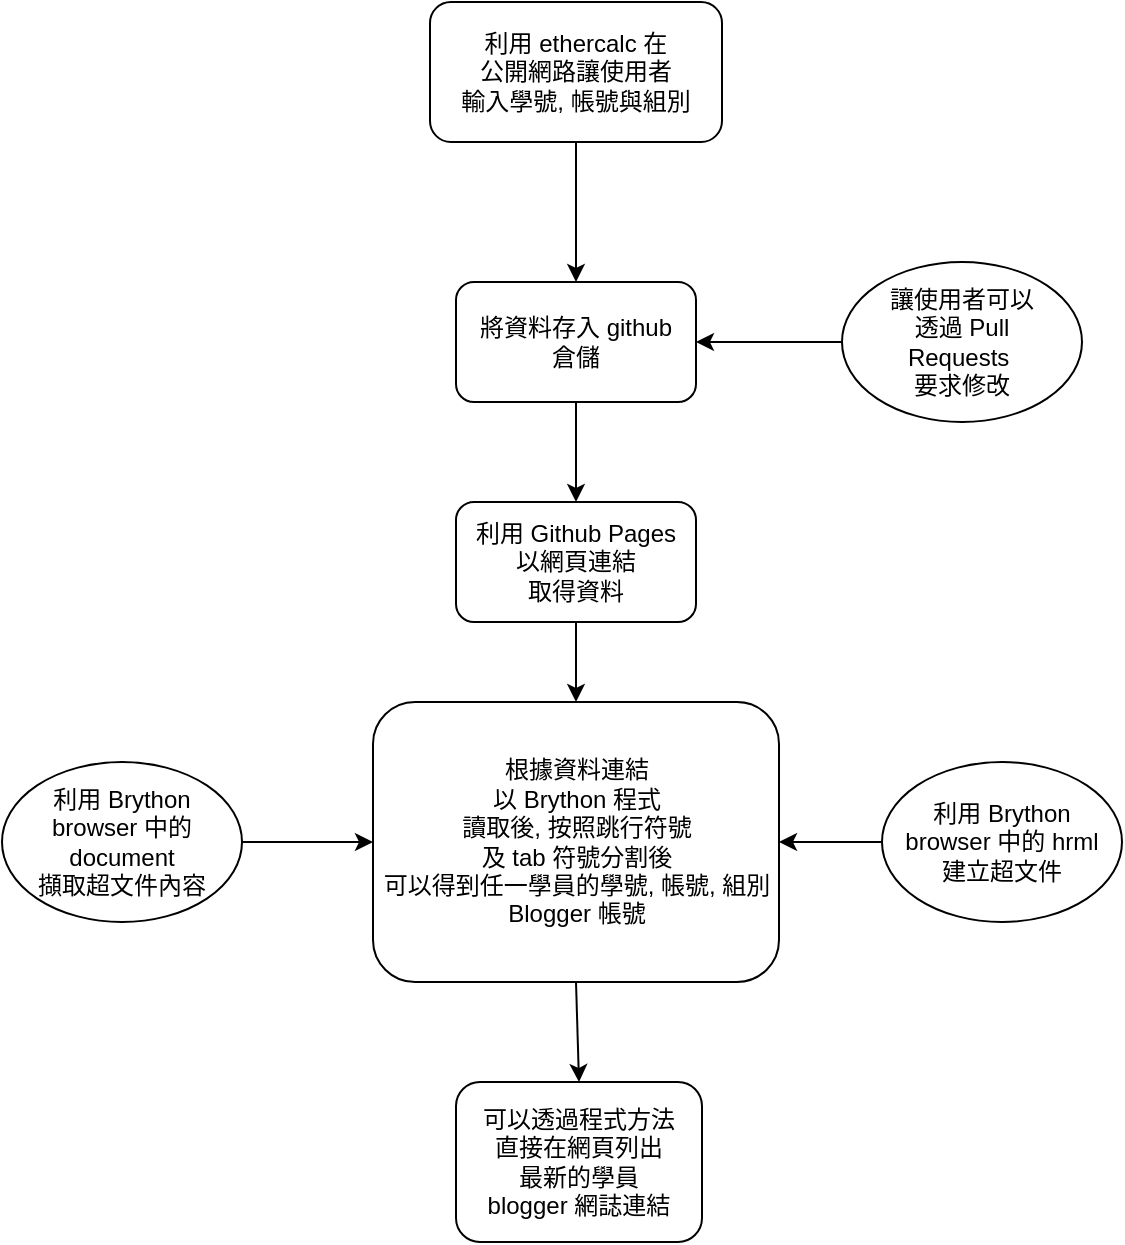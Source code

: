 <mxfile version="17.4.2" type="device"><diagram id="QuyCQxgeh-0nZj_nFCkP" name="Page-1"><mxGraphModel dx="918" dy="696" grid="1" gridSize="10" guides="1" tooltips="1" connect="1" arrows="1" fold="1" page="1" pageScale="1" pageWidth="827" pageHeight="1169" math="0" shadow="0"><root><mxCell id="0"/><mxCell id="1" parent="0"/><mxCell id="QOhs87DhDOsQbw8cX1rq-1" value="利用 ethercalc 在&lt;br&gt;公開網路讓使用者&lt;br&gt;輸入學號, 帳號與組別" style="rounded=1;whiteSpace=wrap;html=1;" vertex="1" parent="1"><mxGeometry x="354" y="70" width="146" height="70" as="geometry"/></mxCell><mxCell id="QOhs87DhDOsQbw8cX1rq-2" value="將資料存入 github&lt;br&gt;倉儲" style="rounded=1;whiteSpace=wrap;html=1;" vertex="1" parent="1"><mxGeometry x="367" y="210" width="120" height="60" as="geometry"/></mxCell><mxCell id="QOhs87DhDOsQbw8cX1rq-3" value="" style="endArrow=classic;html=1;rounded=0;exitX=0.5;exitY=1;exitDx=0;exitDy=0;entryX=0.5;entryY=0;entryDx=0;entryDy=0;" edge="1" parent="1" source="QOhs87DhDOsQbw8cX1rq-1" target="QOhs87DhDOsQbw8cX1rq-2"><mxGeometry width="50" height="50" relative="1" as="geometry"><mxPoint x="390" y="430" as="sourcePoint"/><mxPoint x="430" y="220" as="targetPoint"/></mxGeometry></mxCell><mxCell id="QOhs87DhDOsQbw8cX1rq-4" value="利用 Github Pages&lt;br&gt;以網頁連結&lt;br&gt;取得資料" style="rounded=1;whiteSpace=wrap;html=1;" vertex="1" parent="1"><mxGeometry x="367" y="320" width="120" height="60" as="geometry"/></mxCell><mxCell id="QOhs87DhDOsQbw8cX1rq-5" value="" style="endArrow=classic;html=1;rounded=0;exitX=0.5;exitY=1;exitDx=0;exitDy=0;" edge="1" parent="1" source="QOhs87DhDOsQbw8cX1rq-2"><mxGeometry width="50" height="50" relative="1" as="geometry"><mxPoint x="390" y="420" as="sourcePoint"/><mxPoint x="427" y="320" as="targetPoint"/></mxGeometry></mxCell><mxCell id="QOhs87DhDOsQbw8cX1rq-6" value="讓使用者可以&lt;br&gt;透過 Pull&lt;br&gt;Requests&amp;nbsp;&lt;br&gt;要求修改" style="ellipse;whiteSpace=wrap;html=1;" vertex="1" parent="1"><mxGeometry x="560" y="200" width="120" height="80" as="geometry"/></mxCell><mxCell id="QOhs87DhDOsQbw8cX1rq-7" value="" style="endArrow=classic;html=1;rounded=0;exitX=0;exitY=0.5;exitDx=0;exitDy=0;entryX=1;entryY=0.5;entryDx=0;entryDy=0;" edge="1" parent="1" source="QOhs87DhDOsQbw8cX1rq-6" target="QOhs87DhDOsQbw8cX1rq-2"><mxGeometry width="50" height="50" relative="1" as="geometry"><mxPoint x="390" y="400" as="sourcePoint"/><mxPoint x="440" y="350" as="targetPoint"/></mxGeometry></mxCell><mxCell id="QOhs87DhDOsQbw8cX1rq-8" value="根據資料連結&lt;br&gt;以 Brython 程式&lt;br&gt;讀取後, 按照跳行符號&lt;br&gt;及 tab 符號分割後&lt;br&gt;可以得到任一學員的學號, 帳號, 組別&lt;br&gt;Blogger 帳號" style="rounded=1;whiteSpace=wrap;html=1;" vertex="1" parent="1"><mxGeometry x="325.5" y="420" width="203" height="140" as="geometry"/></mxCell><mxCell id="QOhs87DhDOsQbw8cX1rq-9" value="" style="endArrow=classic;html=1;rounded=0;exitX=0.5;exitY=1;exitDx=0;exitDy=0;entryX=0.5;entryY=0;entryDx=0;entryDy=0;" edge="1" parent="1" source="QOhs87DhDOsQbw8cX1rq-4" target="QOhs87DhDOsQbw8cX1rq-8"><mxGeometry width="50" height="50" relative="1" as="geometry"><mxPoint x="390" y="310" as="sourcePoint"/><mxPoint x="440" y="260" as="targetPoint"/></mxGeometry></mxCell><mxCell id="QOhs87DhDOsQbw8cX1rq-10" value="利用 Brython&lt;br&gt;browser 中的 hrml&lt;br&gt;建立超文件" style="ellipse;whiteSpace=wrap;html=1;" vertex="1" parent="1"><mxGeometry x="580" y="450" width="120" height="80" as="geometry"/></mxCell><mxCell id="QOhs87DhDOsQbw8cX1rq-11" value="" style="endArrow=classic;html=1;rounded=0;exitX=0;exitY=0.5;exitDx=0;exitDy=0;entryX=1;entryY=0.5;entryDx=0;entryDy=0;" edge="1" parent="1" source="QOhs87DhDOsQbw8cX1rq-10" target="QOhs87DhDOsQbw8cX1rq-8"><mxGeometry width="50" height="50" relative="1" as="geometry"><mxPoint x="390" y="390" as="sourcePoint"/><mxPoint x="440" y="340" as="targetPoint"/></mxGeometry></mxCell><mxCell id="QOhs87DhDOsQbw8cX1rq-12" value="利用 Brython&lt;br&gt;browser 中的&lt;br&gt;document&lt;br&gt;擷取超文件內容" style="ellipse;whiteSpace=wrap;html=1;" vertex="1" parent="1"><mxGeometry x="140" y="450" width="120" height="80" as="geometry"/></mxCell><mxCell id="QOhs87DhDOsQbw8cX1rq-13" value="" style="endArrow=classic;html=1;rounded=0;exitX=1;exitY=0.5;exitDx=0;exitDy=0;entryX=0;entryY=0.5;entryDx=0;entryDy=0;" edge="1" parent="1" source="QOhs87DhDOsQbw8cX1rq-12" target="QOhs87DhDOsQbw8cX1rq-8"><mxGeometry width="50" height="50" relative="1" as="geometry"><mxPoint x="390" y="380" as="sourcePoint"/><mxPoint x="440" y="330" as="targetPoint"/></mxGeometry></mxCell><mxCell id="QOhs87DhDOsQbw8cX1rq-14" value="可以透過程式方法&lt;br&gt;直接在網頁列出&lt;br&gt;最新的學員&lt;br&gt;blogger 網誌連結" style="rounded=1;whiteSpace=wrap;html=1;" vertex="1" parent="1"><mxGeometry x="367" y="610" width="123" height="80" as="geometry"/></mxCell><mxCell id="QOhs87DhDOsQbw8cX1rq-15" value="" style="endArrow=classic;html=1;rounded=0;exitX=0.5;exitY=1;exitDx=0;exitDy=0;entryX=0.5;entryY=0;entryDx=0;entryDy=0;" edge="1" parent="1" source="QOhs87DhDOsQbw8cX1rq-8" target="QOhs87DhDOsQbw8cX1rq-14"><mxGeometry width="50" height="50" relative="1" as="geometry"><mxPoint x="390" y="380" as="sourcePoint"/><mxPoint x="440" y="330" as="targetPoint"/></mxGeometry></mxCell></root></mxGraphModel></diagram></mxfile>
